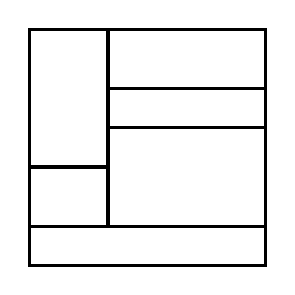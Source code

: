 \begin{tikzpicture}[very thick, scale=.5]
    \draw (0,5/2) rectangle (2,6);
    \draw (0,1) rectangle (2,5/2);
    \draw (2,9/2) rectangle (6,6);
    \draw (2,7/2) rectangle (6,9/2);
    \draw (2,1) rectangle (6,7/2);
    \draw (0,0) rectangle (6,1);
\end{tikzpicture}
